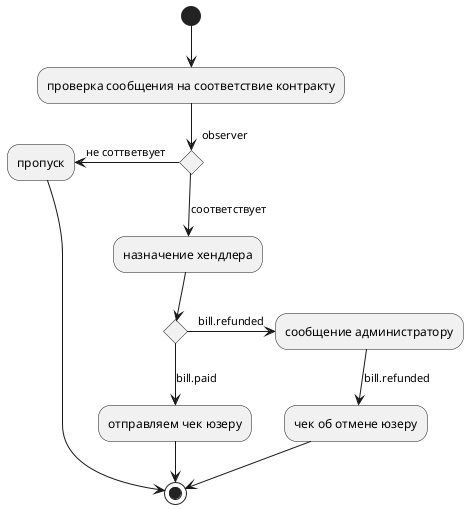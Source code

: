 
@startuml




(*) --> "проверка сообщения на соответствие контракту"

if "observer" then
  --left->[не соттветвует ] "пропуск"
  -> (*)
else
  -->[соответствует] "назначение хендлера"
endif
if "" then
    -->[bill.paid] "отправляем чек юзеру"
    --> (*)
else
    -right->[bill.refunded] "сообщение администратору"
    -down->[bill.refunded] "чек об отмене юзеру"
    -down-> (*)
endif

@enduml





